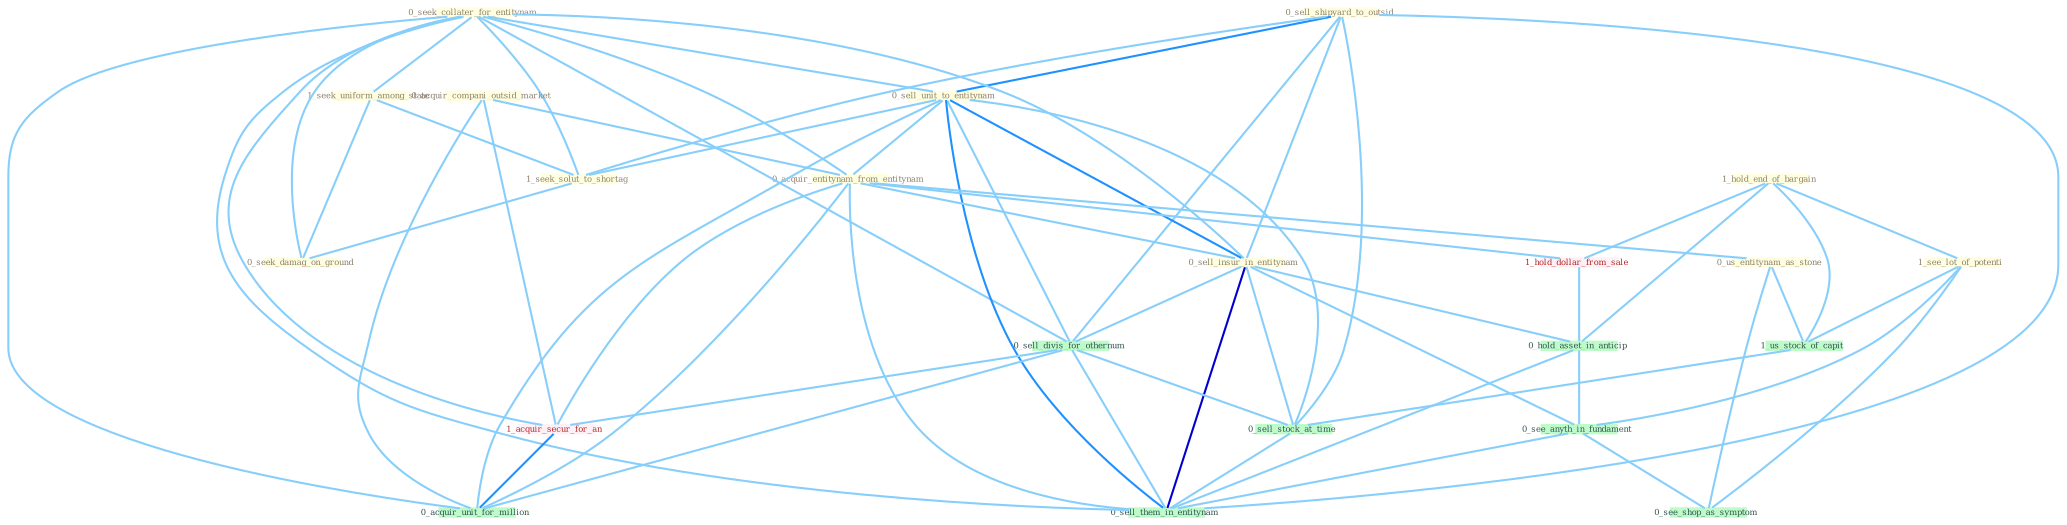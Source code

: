 Graph G{ 
    node
    [shape=polygon,style=filled,width=.5,height=.06,color="#BDFCC9",fixedsize=true,fontsize=4,
    fontcolor="#2f4f4f"];
    {node
    [color="#ffffe0", fontcolor="#8b7d6b"] "0_sell_shipyard_to_outsid " "0_seek_collater_for_entitynam " "1_seek_uniform_among_state " "0_sell_unit_to_entitynam " "1_seek_solut_to_shortag " "0_seek_damag_on_ground " "0_acquir_compani_outsid_market " "0_acquir_entitynam_from_entitynam " "1_hold_end_of_bargain " "0_sell_insur_in_entitynam " "1_see_lot_of_potenti " "0_us_entitynam_as_stone "}
{node [color="#fff0f5", fontcolor="#b22222"] "1_acquir_secur_for_an " "1_hold_dollar_from_sale "}
edge [color="#B0E2FF"];

	"0_sell_shipyard_to_outsid " -- "0_sell_unit_to_entitynam " [w="2", color="#1e90ff" , len=0.8];
	"0_sell_shipyard_to_outsid " -- "1_seek_solut_to_shortag " [w="1", color="#87cefa" ];
	"0_sell_shipyard_to_outsid " -- "0_sell_insur_in_entitynam " [w="1", color="#87cefa" ];
	"0_sell_shipyard_to_outsid " -- "0_sell_divis_for_othernum " [w="1", color="#87cefa" ];
	"0_sell_shipyard_to_outsid " -- "0_sell_stock_at_time " [w="1", color="#87cefa" ];
	"0_sell_shipyard_to_outsid " -- "0_sell_them_in_entitynam " [w="1", color="#87cefa" ];
	"0_seek_collater_for_entitynam " -- "1_seek_uniform_among_state " [w="1", color="#87cefa" ];
	"0_seek_collater_for_entitynam " -- "0_sell_unit_to_entitynam " [w="1", color="#87cefa" ];
	"0_seek_collater_for_entitynam " -- "1_seek_solut_to_shortag " [w="1", color="#87cefa" ];
	"0_seek_collater_for_entitynam " -- "0_seek_damag_on_ground " [w="1", color="#87cefa" ];
	"0_seek_collater_for_entitynam " -- "0_acquir_entitynam_from_entitynam " [w="1", color="#87cefa" ];
	"0_seek_collater_for_entitynam " -- "0_sell_insur_in_entitynam " [w="1", color="#87cefa" ];
	"0_seek_collater_for_entitynam " -- "0_sell_divis_for_othernum " [w="1", color="#87cefa" ];
	"0_seek_collater_for_entitynam " -- "1_acquir_secur_for_an " [w="1", color="#87cefa" ];
	"0_seek_collater_for_entitynam " -- "0_acquir_unit_for_million " [w="1", color="#87cefa" ];
	"0_seek_collater_for_entitynam " -- "0_sell_them_in_entitynam " [w="1", color="#87cefa" ];
	"1_seek_uniform_among_state " -- "1_seek_solut_to_shortag " [w="1", color="#87cefa" ];
	"1_seek_uniform_among_state " -- "0_seek_damag_on_ground " [w="1", color="#87cefa" ];
	"0_sell_unit_to_entitynam " -- "1_seek_solut_to_shortag " [w="1", color="#87cefa" ];
	"0_sell_unit_to_entitynam " -- "0_acquir_entitynam_from_entitynam " [w="1", color="#87cefa" ];
	"0_sell_unit_to_entitynam " -- "0_sell_insur_in_entitynam " [w="2", color="#1e90ff" , len=0.8];
	"0_sell_unit_to_entitynam " -- "0_sell_divis_for_othernum " [w="1", color="#87cefa" ];
	"0_sell_unit_to_entitynam " -- "0_sell_stock_at_time " [w="1", color="#87cefa" ];
	"0_sell_unit_to_entitynam " -- "0_acquir_unit_for_million " [w="1", color="#87cefa" ];
	"0_sell_unit_to_entitynam " -- "0_sell_them_in_entitynam " [w="2", color="#1e90ff" , len=0.8];
	"1_seek_solut_to_shortag " -- "0_seek_damag_on_ground " [w="1", color="#87cefa" ];
	"0_acquir_compani_outsid_market " -- "0_acquir_entitynam_from_entitynam " [w="1", color="#87cefa" ];
	"0_acquir_compani_outsid_market " -- "1_acquir_secur_for_an " [w="1", color="#87cefa" ];
	"0_acquir_compani_outsid_market " -- "0_acquir_unit_for_million " [w="1", color="#87cefa" ];
	"0_acquir_entitynam_from_entitynam " -- "0_sell_insur_in_entitynam " [w="1", color="#87cefa" ];
	"0_acquir_entitynam_from_entitynam " -- "0_us_entitynam_as_stone " [w="1", color="#87cefa" ];
	"0_acquir_entitynam_from_entitynam " -- "1_acquir_secur_for_an " [w="1", color="#87cefa" ];
	"0_acquir_entitynam_from_entitynam " -- "1_hold_dollar_from_sale " [w="1", color="#87cefa" ];
	"0_acquir_entitynam_from_entitynam " -- "0_acquir_unit_for_million " [w="1", color="#87cefa" ];
	"0_acquir_entitynam_from_entitynam " -- "0_sell_them_in_entitynam " [w="1", color="#87cefa" ];
	"1_hold_end_of_bargain " -- "1_see_lot_of_potenti " [w="1", color="#87cefa" ];
	"1_hold_end_of_bargain " -- "1_us_stock_of_capit " [w="1", color="#87cefa" ];
	"1_hold_end_of_bargain " -- "1_hold_dollar_from_sale " [w="1", color="#87cefa" ];
	"1_hold_end_of_bargain " -- "0_hold_asset_in_anticip " [w="1", color="#87cefa" ];
	"0_sell_insur_in_entitynam " -- "0_sell_divis_for_othernum " [w="1", color="#87cefa" ];
	"0_sell_insur_in_entitynam " -- "0_hold_asset_in_anticip " [w="1", color="#87cefa" ];
	"0_sell_insur_in_entitynam " -- "0_sell_stock_at_time " [w="1", color="#87cefa" ];
	"0_sell_insur_in_entitynam " -- "0_see_anyth_in_fundament " [w="1", color="#87cefa" ];
	"0_sell_insur_in_entitynam " -- "0_sell_them_in_entitynam " [w="3", color="#0000cd" , len=0.6];
	"1_see_lot_of_potenti " -- "1_us_stock_of_capit " [w="1", color="#87cefa" ];
	"1_see_lot_of_potenti " -- "0_see_anyth_in_fundament " [w="1", color="#87cefa" ];
	"1_see_lot_of_potenti " -- "0_see_shop_as_symptom " [w="1", color="#87cefa" ];
	"0_us_entitynam_as_stone " -- "1_us_stock_of_capit " [w="1", color="#87cefa" ];
	"0_us_entitynam_as_stone " -- "0_see_shop_as_symptom " [w="1", color="#87cefa" ];
	"0_sell_divis_for_othernum " -- "1_acquir_secur_for_an " [w="1", color="#87cefa" ];
	"0_sell_divis_for_othernum " -- "0_sell_stock_at_time " [w="1", color="#87cefa" ];
	"0_sell_divis_for_othernum " -- "0_acquir_unit_for_million " [w="1", color="#87cefa" ];
	"0_sell_divis_for_othernum " -- "0_sell_them_in_entitynam " [w="1", color="#87cefa" ];
	"1_acquir_secur_for_an " -- "0_acquir_unit_for_million " [w="2", color="#1e90ff" , len=0.8];
	"1_us_stock_of_capit " -- "0_sell_stock_at_time " [w="1", color="#87cefa" ];
	"1_hold_dollar_from_sale " -- "0_hold_asset_in_anticip " [w="1", color="#87cefa" ];
	"0_hold_asset_in_anticip " -- "0_see_anyth_in_fundament " [w="1", color="#87cefa" ];
	"0_hold_asset_in_anticip " -- "0_sell_them_in_entitynam " [w="1", color="#87cefa" ];
	"0_sell_stock_at_time " -- "0_sell_them_in_entitynam " [w="1", color="#87cefa" ];
	"0_see_anyth_in_fundament " -- "0_see_shop_as_symptom " [w="1", color="#87cefa" ];
	"0_see_anyth_in_fundament " -- "0_sell_them_in_entitynam " [w="1", color="#87cefa" ];
}